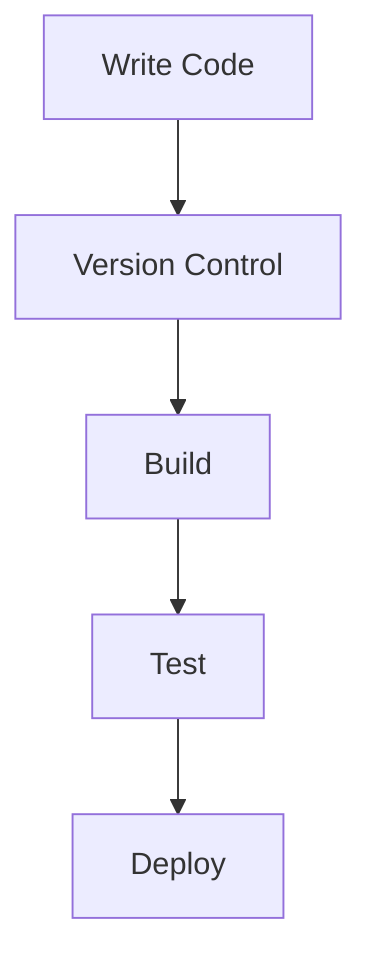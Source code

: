 flowchart TD
    A[Write Code] --> B[Version Control]
    B --> C[Build]
    C --> D[Test]
    D --> E[Deploy]